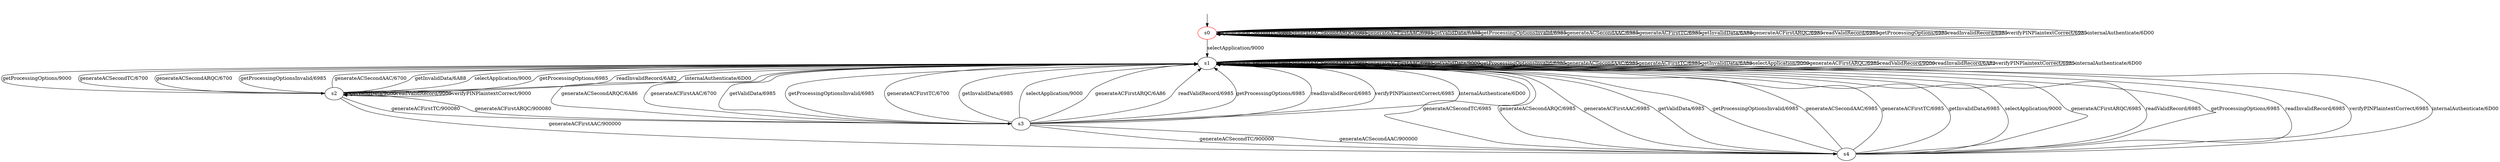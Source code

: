 digraph G {
label=""
s0 [color="red"]
s1
s2
s3
s4
s0 [label="s0"];
s0 -> s0[label="generateACSecondTC/6985"]
s0 -> s0[label="generateACSecondARQC/6985"]
s0 -> s0[label="generateACFirstAAC/6985"]
s0 -> s0[label="getValidData/6A88"]
s0 -> s0[label="getProcessingOptionsInvalid/6985"]
s0 -> s0[label="generateACSecondAAC/6985"]
s0 -> s0[label="generateACFirstTC/6985"]
s0 -> s0[label="getInvalidData/6A88"]
s0 -> s1[label="selectApplication/9000"]
s0 -> s0[label="generateACFirstARQC/6985"]
s0 -> s0[label="readValidRecord/6985"]
s0 -> s0[label="getProcessingOptions/6985"]
s0 -> s0[label="readInvalidRecord/6985"]
s0 -> s0[label="verifyPINPlaintextCorrect/6985"]
s0 -> s0[label="internalAuthenticate/6D00"]
s1 [label="s1"];
s1 -> s1[label="generateACSecondTC/6985"]
s1 -> s1[label="generateACSecondARQC/6985"]
s1 -> s1[label="generateACFirstAAC/6985"]
s1 -> s1[label="getValidData/9000"]
s1 -> s1[label="getProcessingOptionsInvalid/6985"]
s1 -> s1[label="generateACSecondAAC/6985"]
s1 -> s1[label="generateACFirstTC/6985"]
s1 -> s1[label="getInvalidData/6A88"]
s1 -> s1[label="selectApplication/9000"]
s1 -> s1[label="generateACFirstARQC/6985"]
s1 -> s1[label="readValidRecord/9000"]
s1 -> s2[label="getProcessingOptions/9000"]
s1 -> s1[label="readInvalidRecord/6A82"]
s1 -> s1[label="verifyPINPlaintextCorrect/6985"]
s1 -> s1[label="internalAuthenticate/6D00"]
s2 [label="s2"];
s2 -> s1[label="generateACSecondTC/6700"]
s2 -> s1[label="generateACSecondARQC/6700"]
s2 -> s4[label="generateACFirstAAC/900000"]
s2 -> s2[label="getValidData/9000"]
s2 -> s1[label="getProcessingOptionsInvalid/6985"]
s2 -> s1[label="generateACSecondAAC/6700"]
s2 -> s3[label="generateACFirstTC/900080"]
s2 -> s1[label="getInvalidData/6A88"]
s2 -> s1[label="selectApplication/9000"]
s2 -> s3[label="generateACFirstARQC/900080"]
s2 -> s2[label="readValidRecord/9000"]
s2 -> s1[label="getProcessingOptions/6985"]
s2 -> s1[label="readInvalidRecord/6A82"]
s2 -> s2[label="verifyPINPlaintextCorrect/9000"]
s2 -> s1[label="internalAuthenticate/6D00"]
s3 [label="s3"];
s3 -> s4[label="generateACSecondTC/900000"]
s3 -> s1[label="generateACSecondARQC/6A86"]
s3 -> s1[label="generateACFirstAAC/6700"]
s3 -> s1[label="getValidData/6985"]
s3 -> s1[label="getProcessingOptionsInvalid/6985"]
s3 -> s4[label="generateACSecondAAC/900000"]
s3 -> s1[label="generateACFirstTC/6700"]
s3 -> s1[label="getInvalidData/6985"]
s3 -> s1[label="selectApplication/9000"]
s3 -> s1[label="generateACFirstARQC/6A86"]
s3 -> s1[label="readValidRecord/6985"]
s3 -> s1[label="getProcessingOptions/6985"]
s3 -> s1[label="readInvalidRecord/6985"]
s3 -> s1[label="verifyPINPlaintextCorrect/6985"]
s3 -> s1[label="internalAuthenticate/6D00"]
s4 [label="s4"];
s4 -> s1[label="generateACSecondTC/6985"]
s4 -> s1[label="generateACSecondARQC/6985"]
s4 -> s1[label="generateACFirstAAC/6985"]
s4 -> s1[label="getValidData/6985"]
s4 -> s1[label="getProcessingOptionsInvalid/6985"]
s4 -> s1[label="generateACSecondAAC/6985"]
s4 -> s1[label="generateACFirstTC/6985"]
s4 -> s1[label="getInvalidData/6985"]
s4 -> s1[label="selectApplication/9000"]
s4 -> s1[label="generateACFirstARQC/6985"]
s4 -> s1[label="readValidRecord/6985"]
s4 -> s1[label="getProcessingOptions/6985"]
s4 -> s1[label="readInvalidRecord/6985"]
s4 -> s1[label="verifyPINPlaintextCorrect/6985"]
s4 -> s1[label="internalAuthenticate/6D00"]
__start0 [label="" shape="none"]
__start0 -> s0;
}
